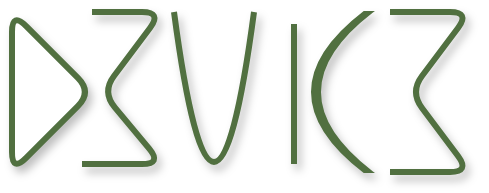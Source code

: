 <mxfile pages="1" version="11.2.5" type="github"><diagram id="W21kjCjBcw54PkJHCKSu" name="Page-1"><mxGraphModel dx="1422" dy="806" grid="1" gridSize="10" guides="1" tooltips="1" connect="1" arrows="1" fold="1" page="1" pageScale="1" pageWidth="850" pageHeight="1100" math="0" shadow="0"><root><mxCell id="0"/><mxCell id="1" parent="0"/><mxCell id="tKD3vwLSFtcub1kZ8sqg-1" value="" style="triangle;whiteSpace=wrap;html=1;rounded=1;strokeColor=#517040;shadow=1;comic=0;strokeWidth=3;" parent="1" vertex="1"><mxGeometry x="240" y="120" width="40" height="80" as="geometry"/></mxCell><mxCell id="tKD3vwLSFtcub1kZ8sqg-4" value="" style="endArrow=none;html=1;curved=1;strokeColor=#517040;shadow=1;comic=0;strokeWidth=3;" parent="1" edge="1"><mxGeometry width="50" height="50" relative="1" as="geometry"><mxPoint x="321" y="120" as="sourcePoint"/><mxPoint x="361" y="120" as="targetPoint"/><Array as="points"><mxPoint x="341" y="270"/></Array></mxGeometry></mxCell><mxCell id="tKD3vwLSFtcub1kZ8sqg-5" value="" style="endArrow=none;html=1;strokeWidth=3;fillColor=#d5e8d4;strokeColor=#517040;shadow=1;comic=0;" parent="1" edge="1"><mxGeometry width="50" height="50" relative="1" as="geometry"><mxPoint x="381" y="196" as="sourcePoint"/><mxPoint x="381" y="126" as="targetPoint"/></mxGeometry></mxCell><mxCell id="tKD3vwLSFtcub1kZ8sqg-6" value="" style="endArrow=none;html=1;strokeColor=#517040;shadow=1;comic=0;strokeWidth=3;" parent="1" edge="1"><mxGeometry width="50" height="50" relative="1" as="geometry"><mxPoint x="429" y="200" as="sourcePoint"/><mxPoint x="429" y="120" as="targetPoint"/><Array as="points"><mxPoint x="469" y="200"/><mxPoint x="439" y="160"/><mxPoint x="469" y="120"/></Array></mxGeometry></mxCell><mxCell id="tKD3vwLSFtcub1kZ8sqg-7" value="" style="endArrow=none;html=1;strokeColor=#517040;shadow=1;comic=0;strokeWidth=3;" parent="1" edge="1"><mxGeometry width="50" height="50" relative="1" as="geometry"><mxPoint x="275" y="196" as="sourcePoint"/><mxPoint x="280" y="120" as="targetPoint"/><Array as="points"><mxPoint x="315" y="196"/><mxPoint x="285" y="160"/><mxPoint x="315" y="120"/></Array></mxGeometry></mxCell><mxCell id="JPppOdnV444SuDeU7xFQ-1" value="" style="shape=dataStorage;whiteSpace=wrap;html=1;size=0.867;fillColor=#517040;strokeColor=#517040;shadow=1;" parent="1" vertex="1"><mxGeometry x="390" y="120" width="30" height="80" as="geometry"/></mxCell></root></mxGraphModel></diagram></mxfile>